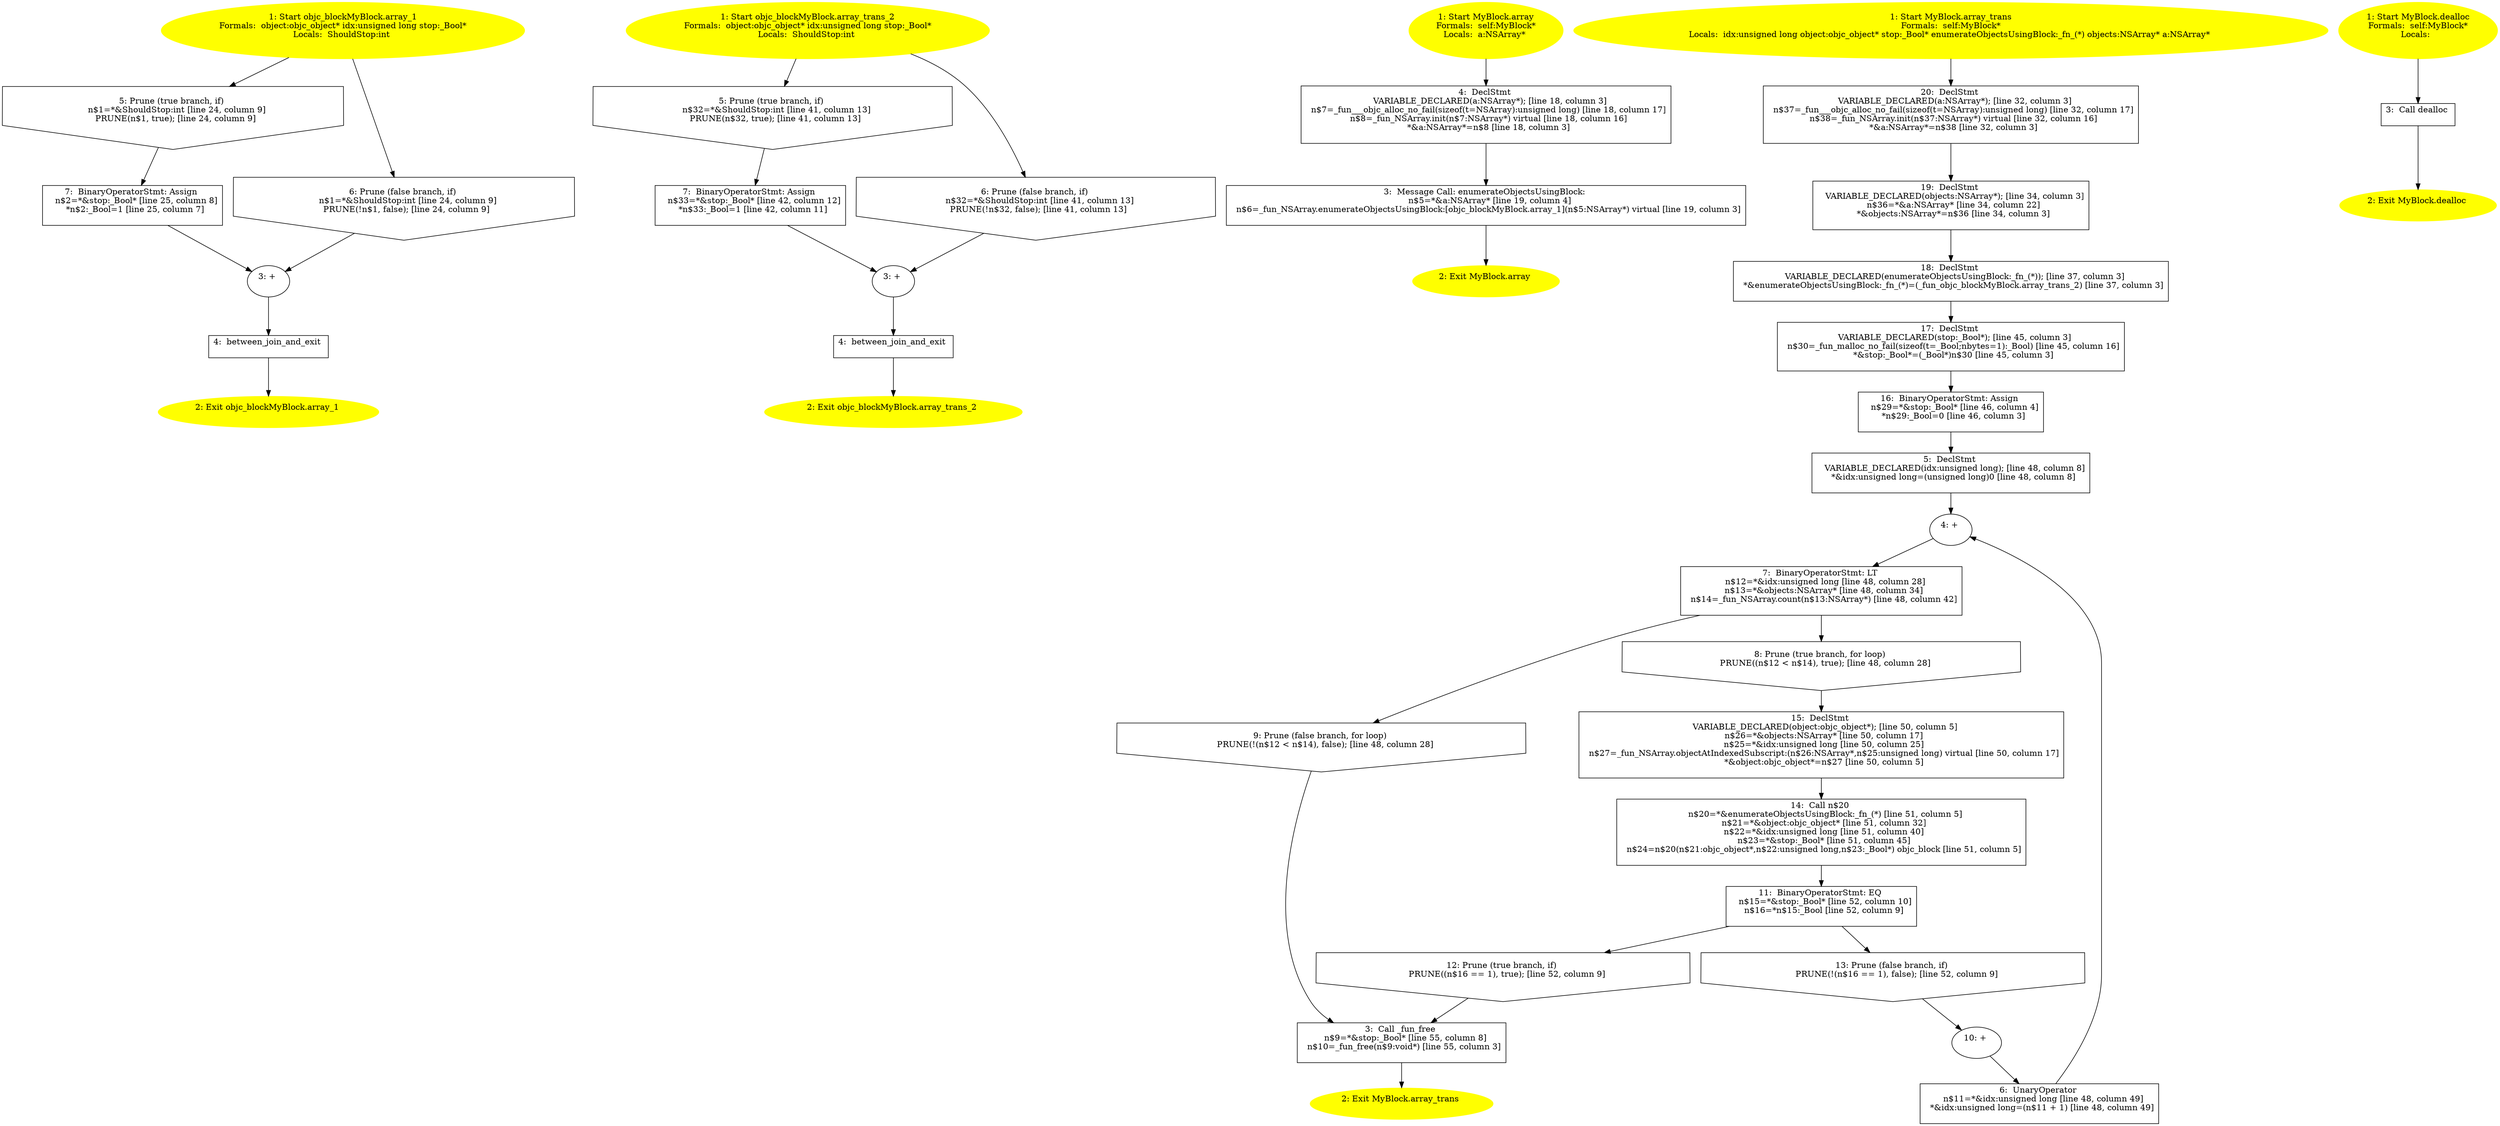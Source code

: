 /* @generated */
digraph cfg {
"objc_blockMyBlock.array_1(struct objc_object).9201a75f2c4d4a550effc590be108f97_1" [label="1: Start objc_blockMyBlock.array_1\nFormals:  object:objc_object* idx:unsigned long stop:_Bool*\nLocals:  ShouldStop:int \n  " color=yellow style=filled]
	

	 "objc_blockMyBlock.array_1(struct objc_object).9201a75f2c4d4a550effc590be108f97_1" -> "objc_blockMyBlock.array_1(struct objc_object).9201a75f2c4d4a550effc590be108f97_5" ;
	 "objc_blockMyBlock.array_1(struct objc_object).9201a75f2c4d4a550effc590be108f97_1" -> "objc_blockMyBlock.array_1(struct objc_object).9201a75f2c4d4a550effc590be108f97_6" ;
"objc_blockMyBlock.array_1(struct objc_object).9201a75f2c4d4a550effc590be108f97_2" [label="2: Exit objc_blockMyBlock.array_1 \n  " color=yellow style=filled]
	

"objc_blockMyBlock.array_1(struct objc_object).9201a75f2c4d4a550effc590be108f97_3" [label="3: + \n  " ]
	

	 "objc_blockMyBlock.array_1(struct objc_object).9201a75f2c4d4a550effc590be108f97_3" -> "objc_blockMyBlock.array_1(struct objc_object).9201a75f2c4d4a550effc590be108f97_4" ;
"objc_blockMyBlock.array_1(struct objc_object).9201a75f2c4d4a550effc590be108f97_4" [label="4:  between_join_and_exit \n  " shape="box"]
	

	 "objc_blockMyBlock.array_1(struct objc_object).9201a75f2c4d4a550effc590be108f97_4" -> "objc_blockMyBlock.array_1(struct objc_object).9201a75f2c4d4a550effc590be108f97_2" ;
"objc_blockMyBlock.array_1(struct objc_object).9201a75f2c4d4a550effc590be108f97_5" [label="5: Prune (true branch, if) \n   n$1=*&ShouldStop:int [line 24, column 9]\n  PRUNE(n$1, true); [line 24, column 9]\n " shape="invhouse"]
	

	 "objc_blockMyBlock.array_1(struct objc_object).9201a75f2c4d4a550effc590be108f97_5" -> "objc_blockMyBlock.array_1(struct objc_object).9201a75f2c4d4a550effc590be108f97_7" ;
"objc_blockMyBlock.array_1(struct objc_object).9201a75f2c4d4a550effc590be108f97_6" [label="6: Prune (false branch, if) \n   n$1=*&ShouldStop:int [line 24, column 9]\n  PRUNE(!n$1, false); [line 24, column 9]\n " shape="invhouse"]
	

	 "objc_blockMyBlock.array_1(struct objc_object).9201a75f2c4d4a550effc590be108f97_6" -> "objc_blockMyBlock.array_1(struct objc_object).9201a75f2c4d4a550effc590be108f97_3" ;
"objc_blockMyBlock.array_1(struct objc_object).9201a75f2c4d4a550effc590be108f97_7" [label="7:  BinaryOperatorStmt: Assign \n   n$2=*&stop:_Bool* [line 25, column 8]\n  *n$2:_Bool=1 [line 25, column 7]\n " shape="box"]
	

	 "objc_blockMyBlock.array_1(struct objc_object).9201a75f2c4d4a550effc590be108f97_7" -> "objc_blockMyBlock.array_1(struct objc_object).9201a75f2c4d4a550effc590be108f97_3" ;
"objc_blockMyBlock.array_trans_2(struct objc_object).55e73c34c60839a5c2b8abffd7dcfc46_1" [label="1: Start objc_blockMyBlock.array_trans_2\nFormals:  object:objc_object* idx:unsigned long stop:_Bool*\nLocals:  ShouldStop:int \n  " color=yellow style=filled]
	

	 "objc_blockMyBlock.array_trans_2(struct objc_object).55e73c34c60839a5c2b8abffd7dcfc46_1" -> "objc_blockMyBlock.array_trans_2(struct objc_object).55e73c34c60839a5c2b8abffd7dcfc46_5" ;
	 "objc_blockMyBlock.array_trans_2(struct objc_object).55e73c34c60839a5c2b8abffd7dcfc46_1" -> "objc_blockMyBlock.array_trans_2(struct objc_object).55e73c34c60839a5c2b8abffd7dcfc46_6" ;
"objc_blockMyBlock.array_trans_2(struct objc_object).55e73c34c60839a5c2b8abffd7dcfc46_2" [label="2: Exit objc_blockMyBlock.array_trans_2 \n  " color=yellow style=filled]
	

"objc_blockMyBlock.array_trans_2(struct objc_object).55e73c34c60839a5c2b8abffd7dcfc46_3" [label="3: + \n  " ]
	

	 "objc_blockMyBlock.array_trans_2(struct objc_object).55e73c34c60839a5c2b8abffd7dcfc46_3" -> "objc_blockMyBlock.array_trans_2(struct objc_object).55e73c34c60839a5c2b8abffd7dcfc46_4" ;
"objc_blockMyBlock.array_trans_2(struct objc_object).55e73c34c60839a5c2b8abffd7dcfc46_4" [label="4:  between_join_and_exit \n  " shape="box"]
	

	 "objc_blockMyBlock.array_trans_2(struct objc_object).55e73c34c60839a5c2b8abffd7dcfc46_4" -> "objc_blockMyBlock.array_trans_2(struct objc_object).55e73c34c60839a5c2b8abffd7dcfc46_2" ;
"objc_blockMyBlock.array_trans_2(struct objc_object).55e73c34c60839a5c2b8abffd7dcfc46_5" [label="5: Prune (true branch, if) \n   n$32=*&ShouldStop:int [line 41, column 13]\n  PRUNE(n$32, true); [line 41, column 13]\n " shape="invhouse"]
	

	 "objc_blockMyBlock.array_trans_2(struct objc_object).55e73c34c60839a5c2b8abffd7dcfc46_5" -> "objc_blockMyBlock.array_trans_2(struct objc_object).55e73c34c60839a5c2b8abffd7dcfc46_7" ;
"objc_blockMyBlock.array_trans_2(struct objc_object).55e73c34c60839a5c2b8abffd7dcfc46_6" [label="6: Prune (false branch, if) \n   n$32=*&ShouldStop:int [line 41, column 13]\n  PRUNE(!n$32, false); [line 41, column 13]\n " shape="invhouse"]
	

	 "objc_blockMyBlock.array_trans_2(struct objc_object).55e73c34c60839a5c2b8abffd7dcfc46_6" -> "objc_blockMyBlock.array_trans_2(struct objc_object).55e73c34c60839a5c2b8abffd7dcfc46_3" ;
"objc_blockMyBlock.array_trans_2(struct objc_object).55e73c34c60839a5c2b8abffd7dcfc46_7" [label="7:  BinaryOperatorStmt: Assign \n   n$33=*&stop:_Bool* [line 42, column 12]\n  *n$33:_Bool=1 [line 42, column 11]\n " shape="box"]
	

	 "objc_blockMyBlock.array_trans_2(struct objc_object).55e73c34c60839a5c2b8abffd7dcfc46_7" -> "objc_blockMyBlock.array_trans_2(struct objc_object).55e73c34c60839a5c2b8abffd7dcfc46_3" ;
"array#MyBlock#instance.8be6e5b5e968d186440e1931c9eb40de_1" [label="1: Start MyBlock.array\nFormals:  self:MyBlock*\nLocals:  a:NSArray* \n  " color=yellow style=filled]
	

	 "array#MyBlock#instance.8be6e5b5e968d186440e1931c9eb40de_1" -> "array#MyBlock#instance.8be6e5b5e968d186440e1931c9eb40de_4" ;
"array#MyBlock#instance.8be6e5b5e968d186440e1931c9eb40de_2" [label="2: Exit MyBlock.array \n  " color=yellow style=filled]
	

"array#MyBlock#instance.8be6e5b5e968d186440e1931c9eb40de_3" [label="3:  Message Call: enumerateObjectsUsingBlock: \n   n$5=*&a:NSArray* [line 19, column 4]\n  n$6=_fun_NSArray.enumerateObjectsUsingBlock:[objc_blockMyBlock.array_1](n$5:NSArray*) virtual [line 19, column 3]\n " shape="box"]
	

	 "array#MyBlock#instance.8be6e5b5e968d186440e1931c9eb40de_3" -> "array#MyBlock#instance.8be6e5b5e968d186440e1931c9eb40de_2" ;
"array#MyBlock#instance.8be6e5b5e968d186440e1931c9eb40de_4" [label="4:  DeclStmt \n   VARIABLE_DECLARED(a:NSArray*); [line 18, column 3]\n  n$7=_fun___objc_alloc_no_fail(sizeof(t=NSArray):unsigned long) [line 18, column 17]\n  n$8=_fun_NSArray.init(n$7:NSArray*) virtual [line 18, column 16]\n  *&a:NSArray*=n$8 [line 18, column 3]\n " shape="box"]
	

	 "array#MyBlock#instance.8be6e5b5e968d186440e1931c9eb40de_4" -> "array#MyBlock#instance.8be6e5b5e968d186440e1931c9eb40de_3" ;
"array_trans#MyBlock#instance.13289a590560d0628a3ae5174e716a32_1" [label="1: Start MyBlock.array_trans\nFormals:  self:MyBlock*\nLocals:  idx:unsigned long object:objc_object* stop:_Bool* enumerateObjectsUsingBlock:_fn_(*) objects:NSArray* a:NSArray* \n  " color=yellow style=filled]
	

	 "array_trans#MyBlock#instance.13289a590560d0628a3ae5174e716a32_1" -> "array_trans#MyBlock#instance.13289a590560d0628a3ae5174e716a32_20" ;
"array_trans#MyBlock#instance.13289a590560d0628a3ae5174e716a32_2" [label="2: Exit MyBlock.array_trans \n  " color=yellow style=filled]
	

"array_trans#MyBlock#instance.13289a590560d0628a3ae5174e716a32_3" [label="3:  Call _fun_free \n   n$9=*&stop:_Bool* [line 55, column 8]\n  n$10=_fun_free(n$9:void*) [line 55, column 3]\n " shape="box"]
	

	 "array_trans#MyBlock#instance.13289a590560d0628a3ae5174e716a32_3" -> "array_trans#MyBlock#instance.13289a590560d0628a3ae5174e716a32_2" ;
"array_trans#MyBlock#instance.13289a590560d0628a3ae5174e716a32_4" [label="4: + \n  " ]
	

	 "array_trans#MyBlock#instance.13289a590560d0628a3ae5174e716a32_4" -> "array_trans#MyBlock#instance.13289a590560d0628a3ae5174e716a32_7" ;
"array_trans#MyBlock#instance.13289a590560d0628a3ae5174e716a32_5" [label="5:  DeclStmt \n   VARIABLE_DECLARED(idx:unsigned long); [line 48, column 8]\n  *&idx:unsigned long=(unsigned long)0 [line 48, column 8]\n " shape="box"]
	

	 "array_trans#MyBlock#instance.13289a590560d0628a3ae5174e716a32_5" -> "array_trans#MyBlock#instance.13289a590560d0628a3ae5174e716a32_4" ;
"array_trans#MyBlock#instance.13289a590560d0628a3ae5174e716a32_6" [label="6:  UnaryOperator \n   n$11=*&idx:unsigned long [line 48, column 49]\n  *&idx:unsigned long=(n$11 + 1) [line 48, column 49]\n " shape="box"]
	

	 "array_trans#MyBlock#instance.13289a590560d0628a3ae5174e716a32_6" -> "array_trans#MyBlock#instance.13289a590560d0628a3ae5174e716a32_4" ;
"array_trans#MyBlock#instance.13289a590560d0628a3ae5174e716a32_7" [label="7:  BinaryOperatorStmt: LT \n   n$12=*&idx:unsigned long [line 48, column 28]\n  n$13=*&objects:NSArray* [line 48, column 34]\n  n$14=_fun_NSArray.count(n$13:NSArray*) [line 48, column 42]\n " shape="box"]
	

	 "array_trans#MyBlock#instance.13289a590560d0628a3ae5174e716a32_7" -> "array_trans#MyBlock#instance.13289a590560d0628a3ae5174e716a32_8" ;
	 "array_trans#MyBlock#instance.13289a590560d0628a3ae5174e716a32_7" -> "array_trans#MyBlock#instance.13289a590560d0628a3ae5174e716a32_9" ;
"array_trans#MyBlock#instance.13289a590560d0628a3ae5174e716a32_8" [label="8: Prune (true branch, for loop) \n   PRUNE((n$12 < n$14), true); [line 48, column 28]\n " shape="invhouse"]
	

	 "array_trans#MyBlock#instance.13289a590560d0628a3ae5174e716a32_8" -> "array_trans#MyBlock#instance.13289a590560d0628a3ae5174e716a32_15" ;
"array_trans#MyBlock#instance.13289a590560d0628a3ae5174e716a32_9" [label="9: Prune (false branch, for loop) \n   PRUNE(!(n$12 < n$14), false); [line 48, column 28]\n " shape="invhouse"]
	

	 "array_trans#MyBlock#instance.13289a590560d0628a3ae5174e716a32_9" -> "array_trans#MyBlock#instance.13289a590560d0628a3ae5174e716a32_3" ;
"array_trans#MyBlock#instance.13289a590560d0628a3ae5174e716a32_10" [label="10: + \n  " ]
	

	 "array_trans#MyBlock#instance.13289a590560d0628a3ae5174e716a32_10" -> "array_trans#MyBlock#instance.13289a590560d0628a3ae5174e716a32_6" ;
"array_trans#MyBlock#instance.13289a590560d0628a3ae5174e716a32_11" [label="11:  BinaryOperatorStmt: EQ \n   n$15=*&stop:_Bool* [line 52, column 10]\n  n$16=*n$15:_Bool [line 52, column 9]\n " shape="box"]
	

	 "array_trans#MyBlock#instance.13289a590560d0628a3ae5174e716a32_11" -> "array_trans#MyBlock#instance.13289a590560d0628a3ae5174e716a32_12" ;
	 "array_trans#MyBlock#instance.13289a590560d0628a3ae5174e716a32_11" -> "array_trans#MyBlock#instance.13289a590560d0628a3ae5174e716a32_13" ;
"array_trans#MyBlock#instance.13289a590560d0628a3ae5174e716a32_12" [label="12: Prune (true branch, if) \n   PRUNE((n$16 == 1), true); [line 52, column 9]\n " shape="invhouse"]
	

	 "array_trans#MyBlock#instance.13289a590560d0628a3ae5174e716a32_12" -> "array_trans#MyBlock#instance.13289a590560d0628a3ae5174e716a32_3" ;
"array_trans#MyBlock#instance.13289a590560d0628a3ae5174e716a32_13" [label="13: Prune (false branch, if) \n   PRUNE(!(n$16 == 1), false); [line 52, column 9]\n " shape="invhouse"]
	

	 "array_trans#MyBlock#instance.13289a590560d0628a3ae5174e716a32_13" -> "array_trans#MyBlock#instance.13289a590560d0628a3ae5174e716a32_10" ;
"array_trans#MyBlock#instance.13289a590560d0628a3ae5174e716a32_14" [label="14:  Call n$20 \n   n$20=*&enumerateObjectsUsingBlock:_fn_(*) [line 51, column 5]\n  n$21=*&object:objc_object* [line 51, column 32]\n  n$22=*&idx:unsigned long [line 51, column 40]\n  n$23=*&stop:_Bool* [line 51, column 45]\n  n$24=n$20(n$21:objc_object*,n$22:unsigned long,n$23:_Bool*) objc_block [line 51, column 5]\n " shape="box"]
	

	 "array_trans#MyBlock#instance.13289a590560d0628a3ae5174e716a32_14" -> "array_trans#MyBlock#instance.13289a590560d0628a3ae5174e716a32_11" ;
"array_trans#MyBlock#instance.13289a590560d0628a3ae5174e716a32_15" [label="15:  DeclStmt \n   VARIABLE_DECLARED(object:objc_object*); [line 50, column 5]\n  n$26=*&objects:NSArray* [line 50, column 17]\n  n$25=*&idx:unsigned long [line 50, column 25]\n  n$27=_fun_NSArray.objectAtIndexedSubscript:(n$26:NSArray*,n$25:unsigned long) virtual [line 50, column 17]\n  *&object:objc_object*=n$27 [line 50, column 5]\n " shape="box"]
	

	 "array_trans#MyBlock#instance.13289a590560d0628a3ae5174e716a32_15" -> "array_trans#MyBlock#instance.13289a590560d0628a3ae5174e716a32_14" ;
"array_trans#MyBlock#instance.13289a590560d0628a3ae5174e716a32_16" [label="16:  BinaryOperatorStmt: Assign \n   n$29=*&stop:_Bool* [line 46, column 4]\n  *n$29:_Bool=0 [line 46, column 3]\n " shape="box"]
	

	 "array_trans#MyBlock#instance.13289a590560d0628a3ae5174e716a32_16" -> "array_trans#MyBlock#instance.13289a590560d0628a3ae5174e716a32_5" ;
"array_trans#MyBlock#instance.13289a590560d0628a3ae5174e716a32_17" [label="17:  DeclStmt \n   VARIABLE_DECLARED(stop:_Bool*); [line 45, column 3]\n  n$30=_fun_malloc_no_fail(sizeof(t=_Bool;nbytes=1):_Bool) [line 45, column 16]\n  *&stop:_Bool*=(_Bool*)n$30 [line 45, column 3]\n " shape="box"]
	

	 "array_trans#MyBlock#instance.13289a590560d0628a3ae5174e716a32_17" -> "array_trans#MyBlock#instance.13289a590560d0628a3ae5174e716a32_16" ;
"array_trans#MyBlock#instance.13289a590560d0628a3ae5174e716a32_18" [label="18:  DeclStmt \n   VARIABLE_DECLARED(enumerateObjectsUsingBlock:_fn_(*)); [line 37, column 3]\n  *&enumerateObjectsUsingBlock:_fn_(*)=(_fun_objc_blockMyBlock.array_trans_2) [line 37, column 3]\n " shape="box"]
	

	 "array_trans#MyBlock#instance.13289a590560d0628a3ae5174e716a32_18" -> "array_trans#MyBlock#instance.13289a590560d0628a3ae5174e716a32_17" ;
"array_trans#MyBlock#instance.13289a590560d0628a3ae5174e716a32_19" [label="19:  DeclStmt \n   VARIABLE_DECLARED(objects:NSArray*); [line 34, column 3]\n  n$36=*&a:NSArray* [line 34, column 22]\n  *&objects:NSArray*=n$36 [line 34, column 3]\n " shape="box"]
	

	 "array_trans#MyBlock#instance.13289a590560d0628a3ae5174e716a32_19" -> "array_trans#MyBlock#instance.13289a590560d0628a3ae5174e716a32_18" ;
"array_trans#MyBlock#instance.13289a590560d0628a3ae5174e716a32_20" [label="20:  DeclStmt \n   VARIABLE_DECLARED(a:NSArray*); [line 32, column 3]\n  n$37=_fun___objc_alloc_no_fail(sizeof(t=NSArray):unsigned long) [line 32, column 17]\n  n$38=_fun_NSArray.init(n$37:NSArray*) virtual [line 32, column 16]\n  *&a:NSArray*=n$38 [line 32, column 3]\n " shape="box"]
	

	 "array_trans#MyBlock#instance.13289a590560d0628a3ae5174e716a32_20" -> "array_trans#MyBlock#instance.13289a590560d0628a3ae5174e716a32_19" ;
"dealloc#MyBlock#instance.0e3e837931da12de231d46e0429d2d6c_1" [label="1: Start MyBlock.dealloc\nFormals:  self:MyBlock*\nLocals:  \n  " color=yellow style=filled]
	

	 "dealloc#MyBlock#instance.0e3e837931da12de231d46e0429d2d6c_1" -> "dealloc#MyBlock#instance.0e3e837931da12de231d46e0429d2d6c_3" ;
"dealloc#MyBlock#instance.0e3e837931da12de231d46e0429d2d6c_2" [label="2: Exit MyBlock.dealloc \n  " color=yellow style=filled]
	

"dealloc#MyBlock#instance.0e3e837931da12de231d46e0429d2d6c_3" [label="3:  Call dealloc \n  " shape="box"]
	

	 "dealloc#MyBlock#instance.0e3e837931da12de231d46e0429d2d6c_3" -> "dealloc#MyBlock#instance.0e3e837931da12de231d46e0429d2d6c_2" ;
}
